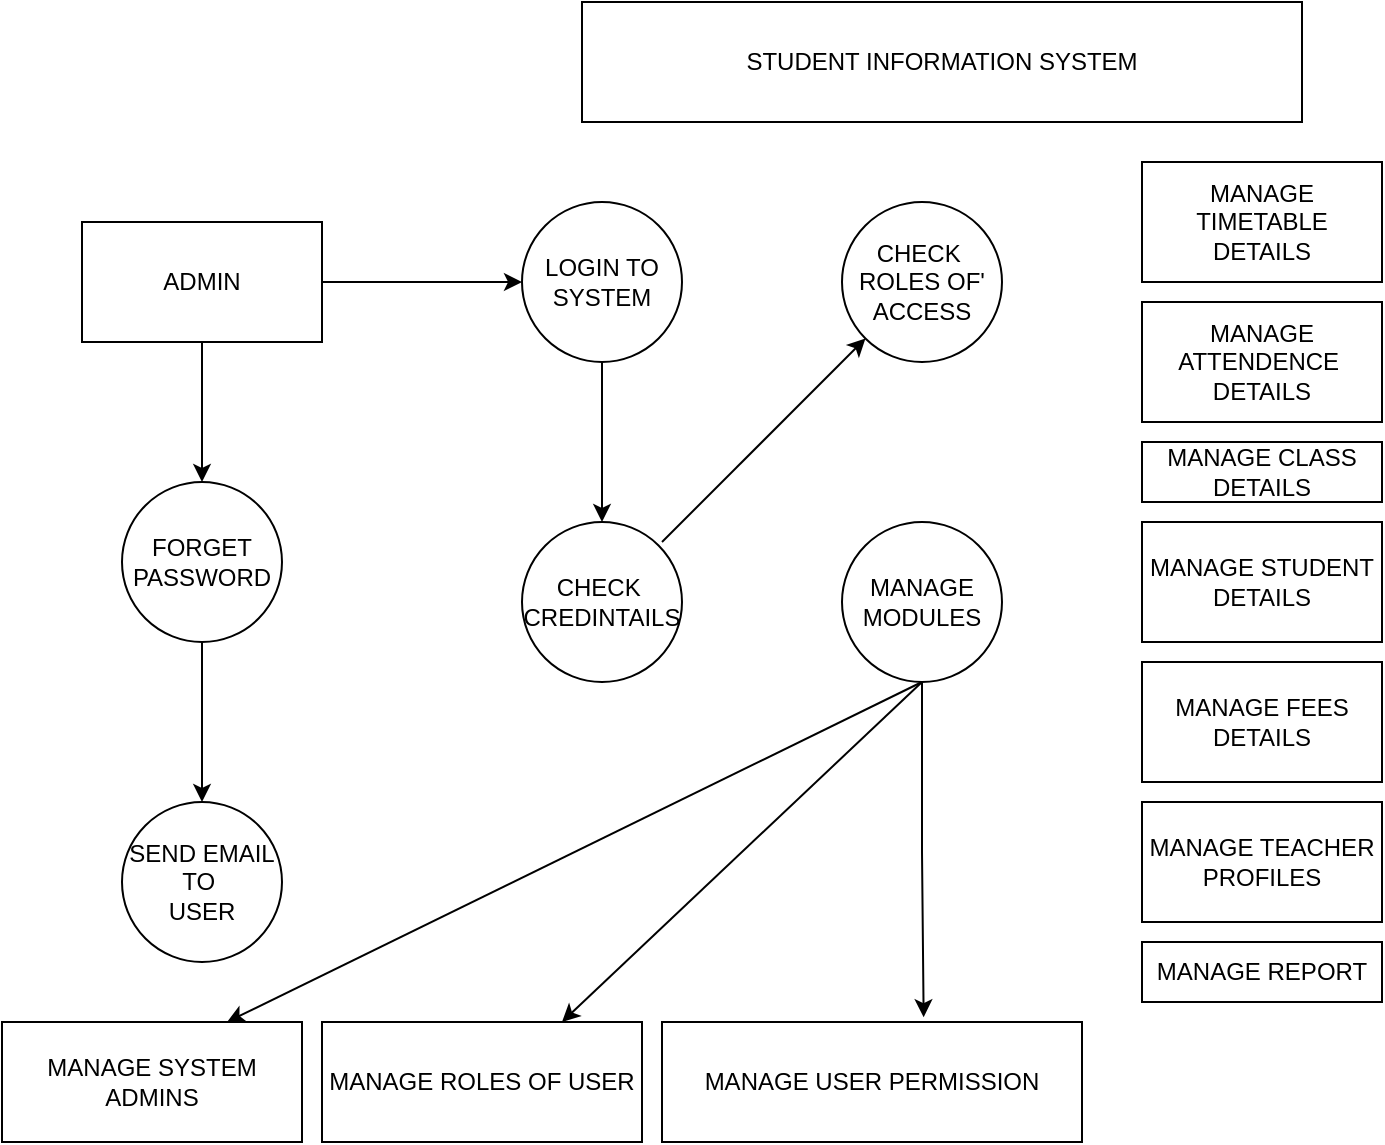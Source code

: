 <mxfile version="28.1.2">
  <diagram name="Page-1" id="hhOlWyLL6njTMh-Wefkd">
    <mxGraphModel dx="1042" dy="626" grid="1" gridSize="10" guides="1" tooltips="1" connect="1" arrows="1" fold="1" page="1" pageScale="1" pageWidth="850" pageHeight="1100" math="0" shadow="0">
      <root>
        <mxCell id="0" />
        <mxCell id="1" parent="0" />
        <mxCell id="jyaX-XvnEwWtfqLEjSU6-1" value="STUDENT INFORMATION SYSTEM" style="rounded=0;whiteSpace=wrap;html=1;" vertex="1" parent="1">
          <mxGeometry x="300" y="50" width="360" height="60" as="geometry" />
        </mxCell>
        <mxCell id="jyaX-XvnEwWtfqLEjSU6-4" value="" style="edgeStyle=orthogonalEdgeStyle;rounded=0;orthogonalLoop=1;jettySize=auto;html=1;" edge="1" parent="1" source="jyaX-XvnEwWtfqLEjSU6-2" target="jyaX-XvnEwWtfqLEjSU6-3">
          <mxGeometry relative="1" as="geometry" />
        </mxCell>
        <mxCell id="jyaX-XvnEwWtfqLEjSU6-6" value="" style="edgeStyle=orthogonalEdgeStyle;rounded=0;orthogonalLoop=1;jettySize=auto;html=1;" edge="1" parent="1" source="jyaX-XvnEwWtfqLEjSU6-2" target="jyaX-XvnEwWtfqLEjSU6-5">
          <mxGeometry relative="1" as="geometry" />
        </mxCell>
        <mxCell id="jyaX-XvnEwWtfqLEjSU6-2" value="ADMIN" style="rounded=0;whiteSpace=wrap;html=1;" vertex="1" parent="1">
          <mxGeometry x="50" y="160" width="120" height="60" as="geometry" />
        </mxCell>
        <mxCell id="jyaX-XvnEwWtfqLEjSU6-3" value="LOGIN TO&lt;div&gt;SYSTEM&lt;/div&gt;" style="ellipse;whiteSpace=wrap;html=1;rounded=0;" vertex="1" parent="1">
          <mxGeometry x="270" y="150" width="80" height="80" as="geometry" />
        </mxCell>
        <mxCell id="jyaX-XvnEwWtfqLEjSU6-8" value="" style="edgeStyle=orthogonalEdgeStyle;rounded=0;orthogonalLoop=1;jettySize=auto;html=1;" edge="1" parent="1" source="jyaX-XvnEwWtfqLEjSU6-5" target="jyaX-XvnEwWtfqLEjSU6-7">
          <mxGeometry relative="1" as="geometry" />
        </mxCell>
        <mxCell id="jyaX-XvnEwWtfqLEjSU6-5" value="FORGET&lt;div&gt;PASSWORD&lt;/div&gt;" style="ellipse;whiteSpace=wrap;html=1;rounded=0;" vertex="1" parent="1">
          <mxGeometry x="70" y="290" width="80" height="80" as="geometry" />
        </mxCell>
        <mxCell id="jyaX-XvnEwWtfqLEjSU6-7" value="SEND EMAIL&lt;div&gt;TO&amp;nbsp;&lt;/div&gt;&lt;div&gt;USER&lt;/div&gt;" style="ellipse;whiteSpace=wrap;html=1;rounded=0;" vertex="1" parent="1">
          <mxGeometry x="70" y="450" width="80" height="80" as="geometry" />
        </mxCell>
        <mxCell id="jyaX-XvnEwWtfqLEjSU6-10" value="CHECK&amp;nbsp;&lt;div&gt;ROLES OF&#39;&lt;/div&gt;&lt;div&gt;ACCESS&lt;/div&gt;" style="ellipse;whiteSpace=wrap;html=1;rounded=0;" vertex="1" parent="1">
          <mxGeometry x="430" y="150" width="80" height="80" as="geometry" />
        </mxCell>
        <mxCell id="jyaX-XvnEwWtfqLEjSU6-17" value="" style="edgeStyle=orthogonalEdgeStyle;rounded=0;orthogonalLoop=1;jettySize=auto;html=1;entryX=0.623;entryY=-0.04;entryDx=0;entryDy=0;entryPerimeter=0;" edge="1" parent="1" source="jyaX-XvnEwWtfqLEjSU6-12" target="jyaX-XvnEwWtfqLEjSU6-19">
          <mxGeometry relative="1" as="geometry">
            <mxPoint x="470" y="520" as="targetPoint" />
          </mxGeometry>
        </mxCell>
        <mxCell id="jyaX-XvnEwWtfqLEjSU6-12" value="MANAGE&lt;br&gt;&lt;div&gt;MODULES&lt;/div&gt;" style="ellipse;whiteSpace=wrap;html=1;rounded=0;" vertex="1" parent="1">
          <mxGeometry x="430" y="310" width="80" height="80" as="geometry" />
        </mxCell>
        <mxCell id="jyaX-XvnEwWtfqLEjSU6-14" value="CHECK&amp;nbsp;&lt;div&gt;CREDINTAILS&lt;/div&gt;" style="ellipse;whiteSpace=wrap;html=1;rounded=0;" vertex="1" parent="1">
          <mxGeometry x="270" y="310" width="80" height="80" as="geometry" />
        </mxCell>
        <mxCell id="jyaX-XvnEwWtfqLEjSU6-28" style="edgeStyle=orthogonalEdgeStyle;rounded=0;orthogonalLoop=1;jettySize=auto;html=1;exitX=1;exitY=0.5;exitDx=0;exitDy=0;" edge="1" parent="1" source="jyaX-XvnEwWtfqLEjSU6-19">
          <mxGeometry relative="1" as="geometry">
            <mxPoint x="540" y="590" as="targetPoint" />
          </mxGeometry>
        </mxCell>
        <mxCell id="jyaX-XvnEwWtfqLEjSU6-19" value="MANAGE USER PERMISSION" style="whiteSpace=wrap;html=1;" vertex="1" parent="1">
          <mxGeometry x="340" y="560" width="210" height="60" as="geometry" />
        </mxCell>
        <mxCell id="jyaX-XvnEwWtfqLEjSU6-20" value="MANAGE ROLES OF USER" style="whiteSpace=wrap;html=1;" vertex="1" parent="1">
          <mxGeometry x="170" y="560" width="160" height="60" as="geometry" />
        </mxCell>
        <mxCell id="jyaX-XvnEwWtfqLEjSU6-22" value="MANAGE SYSTEM ADMINS" style="whiteSpace=wrap;html=1;" vertex="1" parent="1">
          <mxGeometry x="10" y="560" width="150" height="60" as="geometry" />
        </mxCell>
        <mxCell id="jyaX-XvnEwWtfqLEjSU6-24" value="" style="endArrow=classic;html=1;rounded=0;exitX=0.5;exitY=1;exitDx=0;exitDy=0;entryX=0.75;entryY=0;entryDx=0;entryDy=0;" edge="1" parent="1" source="jyaX-XvnEwWtfqLEjSU6-12" target="jyaX-XvnEwWtfqLEjSU6-20">
          <mxGeometry width="50" height="50" relative="1" as="geometry">
            <mxPoint x="510" y="550" as="sourcePoint" />
            <mxPoint x="560" y="500" as="targetPoint" />
            <Array as="points">
              <mxPoint x="470" y="390" />
            </Array>
          </mxGeometry>
        </mxCell>
        <mxCell id="jyaX-XvnEwWtfqLEjSU6-25" value="" style="endArrow=classic;html=1;rounded=0;entryX=0.75;entryY=0;entryDx=0;entryDy=0;" edge="1" parent="1" target="jyaX-XvnEwWtfqLEjSU6-22">
          <mxGeometry width="50" height="50" relative="1" as="geometry">
            <mxPoint x="470" y="390" as="sourcePoint" />
            <mxPoint x="560" y="500" as="targetPoint" />
            <Array as="points">
              <mxPoint x="470" y="390" />
            </Array>
          </mxGeometry>
        </mxCell>
        <mxCell id="jyaX-XvnEwWtfqLEjSU6-26" value="" style="endArrow=classic;html=1;rounded=0;" edge="1" parent="1" target="jyaX-XvnEwWtfqLEjSU6-10">
          <mxGeometry width="50" height="50" relative="1" as="geometry">
            <mxPoint x="340" y="320" as="sourcePoint" />
            <mxPoint x="560" y="200" as="targetPoint" />
            <Array as="points">
              <mxPoint x="340" y="320" />
            </Array>
          </mxGeometry>
        </mxCell>
        <mxCell id="jyaX-XvnEwWtfqLEjSU6-27" value="" style="endArrow=classic;html=1;rounded=0;exitX=0.5;exitY=1;exitDx=0;exitDy=0;entryX=0.5;entryY=0;entryDx=0;entryDy=0;" edge="1" parent="1" source="jyaX-XvnEwWtfqLEjSU6-3" target="jyaX-XvnEwWtfqLEjSU6-14">
          <mxGeometry width="50" height="50" relative="1" as="geometry">
            <mxPoint x="510" y="350" as="sourcePoint" />
            <mxPoint x="560" y="300" as="targetPoint" />
          </mxGeometry>
        </mxCell>
        <mxCell id="jyaX-XvnEwWtfqLEjSU6-29" value="MANAGE TIMETABLE&lt;div&gt;DETAILS&lt;/div&gt;" style="rounded=0;whiteSpace=wrap;html=1;" vertex="1" parent="1">
          <mxGeometry x="580" y="130" width="120" height="60" as="geometry" />
        </mxCell>
        <mxCell id="jyaX-XvnEwWtfqLEjSU6-30" value="MANAGE&lt;div&gt;ATTENDENCE&amp;nbsp;&lt;/div&gt;&lt;div&gt;DETAILS&lt;/div&gt;" style="whiteSpace=wrap;html=1;rounded=0;" vertex="1" parent="1">
          <mxGeometry x="580" y="200" width="120" height="60" as="geometry" />
        </mxCell>
        <mxCell id="jyaX-XvnEwWtfqLEjSU6-32" value="MANAGE CLASS DETAILS" style="whiteSpace=wrap;html=1;rounded=0;" vertex="1" parent="1">
          <mxGeometry x="580" y="270" width="120" height="30" as="geometry" />
        </mxCell>
        <mxCell id="jyaX-XvnEwWtfqLEjSU6-34" value="MANAGE STUDENT DETAILS" style="whiteSpace=wrap;html=1;rounded=0;" vertex="1" parent="1">
          <mxGeometry x="580" y="310" width="120" height="60" as="geometry" />
        </mxCell>
        <mxCell id="jyaX-XvnEwWtfqLEjSU6-36" value="MANAGE FEES DETAILS" style="whiteSpace=wrap;html=1;rounded=0;" vertex="1" parent="1">
          <mxGeometry x="580" y="380" width="120" height="60" as="geometry" />
        </mxCell>
        <mxCell id="jyaX-XvnEwWtfqLEjSU6-38" value="MANAGE TEACHER&lt;div&gt;PROFILES&lt;/div&gt;" style="whiteSpace=wrap;html=1;rounded=0;" vertex="1" parent="1">
          <mxGeometry x="580" y="450" width="120" height="60" as="geometry" />
        </mxCell>
        <mxCell id="jyaX-XvnEwWtfqLEjSU6-40" value="MANAGE REPORT" style="whiteSpace=wrap;html=1;rounded=0;" vertex="1" parent="1">
          <mxGeometry x="580" y="520" width="120" height="30" as="geometry" />
        </mxCell>
      </root>
    </mxGraphModel>
  </diagram>
</mxfile>
